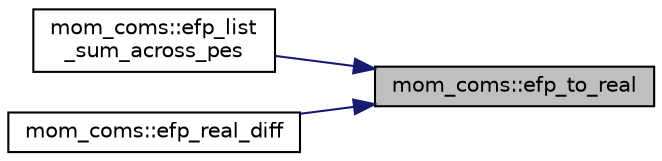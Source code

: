 digraph "mom_coms::efp_to_real"
{
 // INTERACTIVE_SVG=YES
 // LATEX_PDF_SIZE
  edge [fontname="Helvetica",fontsize="10",labelfontname="Helvetica",labelfontsize="10"];
  node [fontname="Helvetica",fontsize="10",shape=record];
  rankdir="RL";
  Node1 [label="mom_coms::efp_to_real",height=0.2,width=0.4,color="black", fillcolor="grey75", style="filled", fontcolor="black",tooltip="Return the real number that an extended-fixed-point number corresponds with."];
  Node1 -> Node2 [dir="back",color="midnightblue",fontsize="10",style="solid",fontname="Helvetica"];
  Node2 [label="mom_coms::efp_list\l_sum_across_pes",height=0.2,width=0.4,color="black", fillcolor="white", style="filled",URL="$namespacemom__coms.html#a6cbcab29d87b134dcd5c4bdb922b4344",tooltip="This subroutine does a sum across PEs of a list of EFP variables, returning the sums in place,..."];
  Node1 -> Node3 [dir="back",color="midnightblue",fontsize="10",style="solid",fontname="Helvetica"];
  Node3 [label="mom_coms::efp_real_diff",height=0.2,width=0.4,color="black", fillcolor="white", style="filled",URL="$namespacemom__coms.html#a8f23ba3eaaf03101afa61c339fac805b",tooltip="Take the difference between two extended-fixed-point numbers (EFP1 - EFP2) and return the result as a..."];
}
